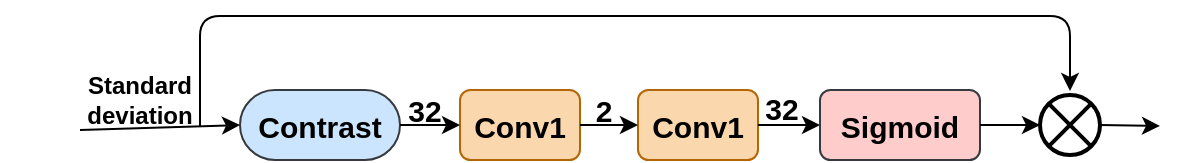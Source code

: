 <mxfile version="12.1.9" type="github" pages="1">
  <diagram id="9mgp5hTeKwQeIRzM_nvd" name="Page-1">
    <mxGraphModel dx="1473" dy="699" grid="1" gridSize="10" guides="1" tooltips="1" connect="1" arrows="1" fold="1" page="1" pageScale="1" pageWidth="827" pageHeight="1169" math="0" shadow="0">
      <root>
        <mxCell id="0"/>
        <mxCell id="1" parent="0"/>
        <mxCell id="kraB7-uRW1oNtJoIXogF-1" value="&lt;b&gt;&lt;font style=&quot;font-size: 15px&quot;&gt;2&lt;/font&gt;&lt;/b&gt;" style="rounded=0;whiteSpace=wrap;html=1;fillColor=none;strokeColor=none;" parent="1" vertex="1">
          <mxGeometry x="361.5" y="382" width="60" height="45" as="geometry"/>
        </mxCell>
        <mxCell id="kraB7-uRW1oNtJoIXogF-2" value="&lt;b&gt;&lt;font style=&quot;font-size: 12px&quot;&gt;Standard &lt;br&gt;deviation&lt;/font&gt;&lt;/b&gt;" style="rounded=0;whiteSpace=wrap;html=1;fillColor=none;strokeColor=none;" parent="1" vertex="1">
          <mxGeometry x="90" y="370" width="140" height="60" as="geometry"/>
        </mxCell>
        <mxCell id="kraB7-uRW1oNtJoIXogF-3" value="&lt;b&gt;&lt;font style=&quot;font-size: 15px&quot;&gt;32&lt;/font&gt;&lt;/b&gt;" style="rounded=0;whiteSpace=wrap;html=1;fillColor=none;strokeColor=none;" parent="1" vertex="1">
          <mxGeometry x="451" y="381.5" width="60" height="45" as="geometry"/>
        </mxCell>
        <mxCell id="kraB7-uRW1oNtJoIXogF-4" value="&lt;b&gt;&lt;font style=&quot;font-size: 15px&quot;&gt;32&lt;/font&gt;&lt;/b&gt;" style="rounded=0;whiteSpace=wrap;html=1;fillColor=none;strokeColor=none;" parent="1" vertex="1">
          <mxGeometry x="274" y="382" width="57" height="45" as="geometry"/>
        </mxCell>
        <mxCell id="kraB7-uRW1oNtJoIXogF-5" value="" style="shape=sumEllipse;perimeter=ellipsePerimeter;whiteSpace=wrap;html=1;backgroundOutline=1;fillColor=none;strokeWidth=2;" parent="1" vertex="1">
          <mxGeometry x="610" y="397.5" width="30" height="30" as="geometry"/>
        </mxCell>
        <mxCell id="kraB7-uRW1oNtJoIXogF-6" value="" style="endArrow=classic;html=1;exitX=1;exitY=0.5;exitDx=0;exitDy=0;" parent="1" source="kraB7-uRW1oNtJoIXogF-5" edge="1">
          <mxGeometry width="50" height="50" relative="1" as="geometry">
            <mxPoint x="728" y="412.5" as="sourcePoint"/>
            <mxPoint x="670" y="413" as="targetPoint"/>
          </mxGeometry>
        </mxCell>
        <mxCell id="kraB7-uRW1oNtJoIXogF-7" value="&lt;b style=&quot;font-size: 15px ; white-space: normal&quot;&gt;Conv1&lt;/b&gt;" style="rounded=1;whiteSpace=wrap;html=1;fillColor=#fad7ac;strokeColor=#b46504;rotation=0;direction=north;" parent="1" vertex="1">
          <mxGeometry x="409" y="395" width="60" height="35" as="geometry"/>
        </mxCell>
        <mxCell id="kraB7-uRW1oNtJoIXogF-8" value="&lt;font style=&quot;font-size: 15px&quot;&gt;&lt;b&gt;Sigmoid&lt;/b&gt;&lt;/font&gt;" style="rounded=1;whiteSpace=wrap;html=1;fillColor=#ffcccc;strokeColor=#36393d;" parent="1" vertex="1">
          <mxGeometry x="500" y="395" width="80" height="35" as="geometry"/>
        </mxCell>
        <mxCell id="kraB7-uRW1oNtJoIXogF-9" value="&lt;b style=&quot;font-size: 15px ; white-space: normal&quot;&gt;Conv1&lt;/b&gt;" style="rounded=1;whiteSpace=wrap;html=1;fillColor=#fad7ac;strokeColor=#b46504;rotation=0;direction=north;" parent="1" vertex="1">
          <mxGeometry x="320" y="395" width="60" height="35" as="geometry"/>
        </mxCell>
        <mxCell id="kraB7-uRW1oNtJoIXogF-10" value="&lt;font style=&quot;font-size: 15px&quot;&gt;&lt;b&gt;Contrast&lt;/b&gt;&lt;/font&gt;" style="rounded=1;whiteSpace=wrap;html=1;fillColor=#cce5ff;strokeColor=#36393d;arcSize=50;" parent="1" vertex="1">
          <mxGeometry x="210" y="395" width="80" height="35" as="geometry"/>
        </mxCell>
        <mxCell id="kraB7-uRW1oNtJoIXogF-11" value="" style="endArrow=classic;html=1;entryX=0.5;entryY=0;entryDx=0;entryDy=0;exitX=1;exitY=0.5;exitDx=0;exitDy=0;" parent="1" source="kraB7-uRW1oNtJoIXogF-10" target="kraB7-uRW1oNtJoIXogF-9" edge="1">
          <mxGeometry width="50" height="50" relative="1" as="geometry">
            <mxPoint x="160" y="940" as="sourcePoint"/>
            <mxPoint x="210" y="890" as="targetPoint"/>
          </mxGeometry>
        </mxCell>
        <mxCell id="kraB7-uRW1oNtJoIXogF-12" value="" style="endArrow=classic;html=1;entryX=0.5;entryY=0;entryDx=0;entryDy=0;exitX=0.5;exitY=1;exitDx=0;exitDy=0;" parent="1" source="kraB7-uRW1oNtJoIXogF-9" target="kraB7-uRW1oNtJoIXogF-7" edge="1">
          <mxGeometry width="50" height="50" relative="1" as="geometry">
            <mxPoint x="180" y="940" as="sourcePoint"/>
            <mxPoint x="230" y="890" as="targetPoint"/>
          </mxGeometry>
        </mxCell>
        <mxCell id="kraB7-uRW1oNtJoIXogF-13" value="" style="endArrow=classic;html=1;entryX=0;entryY=0.5;entryDx=0;entryDy=0;exitX=0.5;exitY=1;exitDx=0;exitDy=0;" parent="1" source="kraB7-uRW1oNtJoIXogF-7" target="kraB7-uRW1oNtJoIXogF-8" edge="1">
          <mxGeometry width="50" height="50" relative="1" as="geometry">
            <mxPoint x="480" y="415" as="sourcePoint"/>
            <mxPoint x="230" y="890" as="targetPoint"/>
          </mxGeometry>
        </mxCell>
        <mxCell id="kraB7-uRW1oNtJoIXogF-14" value="" style="endArrow=classic;html=1;exitX=1;exitY=0.5;exitDx=0;exitDy=0;entryX=0;entryY=0.5;entryDx=0;entryDy=0;" parent="1" source="kraB7-uRW1oNtJoIXogF-8" target="kraB7-uRW1oNtJoIXogF-5" edge="1">
          <mxGeometry width="50" height="50" relative="1" as="geometry">
            <mxPoint x="180" y="940" as="sourcePoint"/>
            <mxPoint x="620" y="415" as="targetPoint"/>
          </mxGeometry>
        </mxCell>
        <mxCell id="kraB7-uRW1oNtJoIXogF-15" value="" style="endArrow=classic;html=1;entryX=0;entryY=0.5;entryDx=0;entryDy=0;" parent="1" target="kraB7-uRW1oNtJoIXogF-10" edge="1">
          <mxGeometry width="50" height="50" relative="1" as="geometry">
            <mxPoint x="130" y="415" as="sourcePoint"/>
            <mxPoint x="260" y="890" as="targetPoint"/>
          </mxGeometry>
        </mxCell>
        <mxCell id="kraB7-uRW1oNtJoIXogF-16" value="" style="endArrow=classic;html=1;entryX=0.5;entryY=0;entryDx=0;entryDy=0;" parent="1" edge="1">
          <mxGeometry width="50" height="50" relative="1" as="geometry">
            <mxPoint x="190" y="413" as="sourcePoint"/>
            <mxPoint x="625" y="395.5" as="targetPoint"/>
            <Array as="points">
              <mxPoint x="190" y="358"/>
              <mxPoint x="625" y="358"/>
            </Array>
          </mxGeometry>
        </mxCell>
      </root>
    </mxGraphModel>
  </diagram>
</mxfile>
